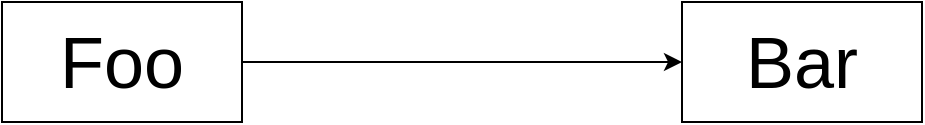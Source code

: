 <mxfile version="24.8.9">
  <diagram name="Page-1" id="gQ9d3e5PHeGO4oDS4kBh">
    <mxGraphModel dx="2269" dy="1309" grid="1" gridSize="10" guides="1" tooltips="1" connect="1" arrows="1" fold="1" page="1" pageScale="1" pageWidth="827" pageHeight="1169" math="0" shadow="0">
      <root>
        <mxCell id="0" />
        <mxCell id="1" parent="0" />
        <mxCell id="7GxGBZKl_kj-n54RxsFo-4" style="edgeStyle=orthogonalEdgeStyle;rounded=0;orthogonalLoop=1;jettySize=auto;html=1;entryX=0;entryY=0.5;entryDx=0;entryDy=0;" edge="1" parent="1" source="7GxGBZKl_kj-n54RxsFo-2" target="7GxGBZKl_kj-n54RxsFo-3">
          <mxGeometry relative="1" as="geometry" />
        </mxCell>
        <mxCell id="7GxGBZKl_kj-n54RxsFo-2" value="&lt;font style=&quot;font-size: 36px;&quot;&gt;Foo&lt;/font&gt;" style="rounded=0;whiteSpace=wrap;html=1;" vertex="1" parent="1">
          <mxGeometry x="170" y="310" width="120" height="60" as="geometry" />
        </mxCell>
        <mxCell id="7GxGBZKl_kj-n54RxsFo-3" value="&lt;font style=&quot;font-size: 36px;&quot;&gt;Bar&lt;/font&gt;" style="rounded=0;whiteSpace=wrap;html=1;" vertex="1" parent="1">
          <mxGeometry x="510" y="310" width="120" height="60" as="geometry" />
        </mxCell>
      </root>
    </mxGraphModel>
  </diagram>
</mxfile>

